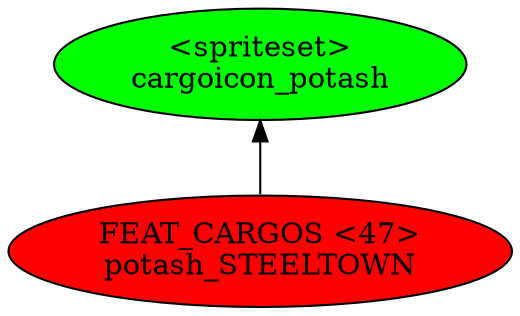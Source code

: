 digraph {
rankdir="BT"
cargoicon_potash [fillcolor=green style="filled" label="<spriteset>\ncargoicon_potash"]
potash_STEELTOWN [fillcolor=red style="filled" label="FEAT_CARGOS <47>\npotash_STEELTOWN"]
potash_STEELTOWN->cargoicon_potash
}
